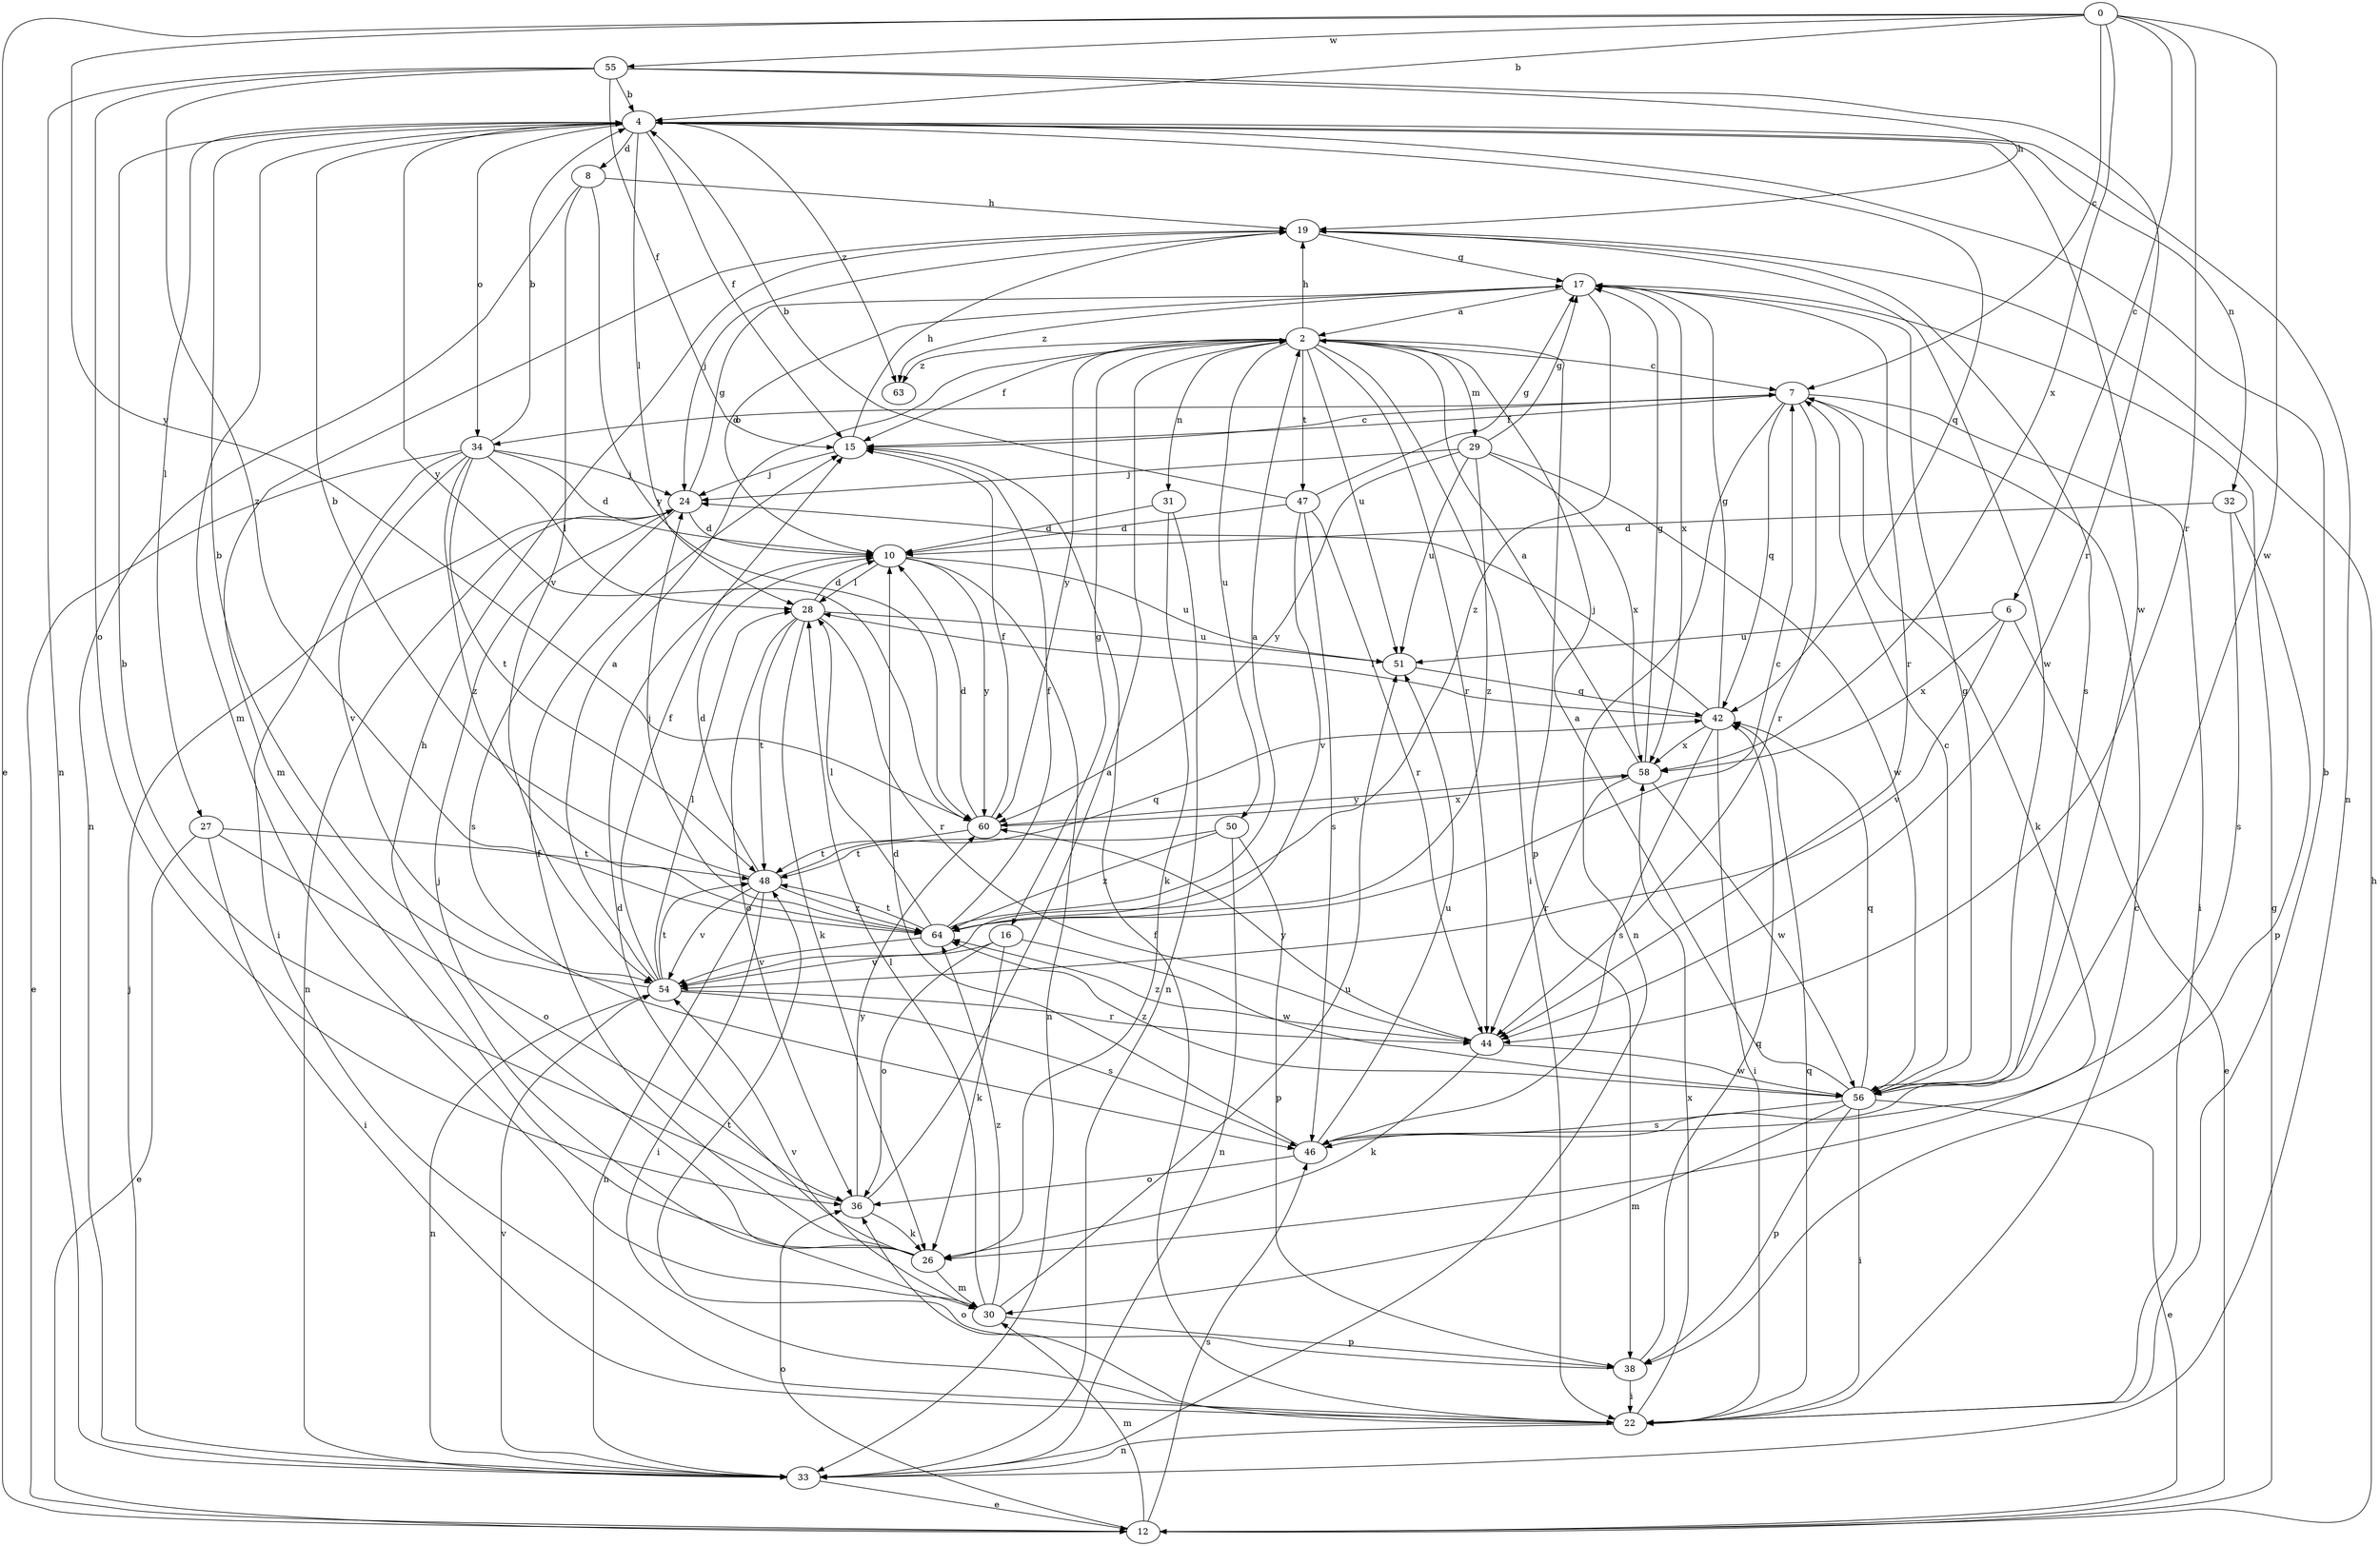 strict digraph  {
0;
2;
4;
6;
7;
8;
10;
12;
15;
16;
17;
19;
22;
24;
26;
27;
28;
29;
30;
31;
32;
33;
34;
36;
38;
42;
44;
46;
47;
48;
50;
51;
54;
55;
56;
58;
60;
63;
64;
0 -> 4  [label=b];
0 -> 6  [label=c];
0 -> 7  [label=c];
0 -> 12  [label=e];
0 -> 44  [label=r];
0 -> 55  [label=w];
0 -> 56  [label=w];
0 -> 58  [label=x];
0 -> 60  [label=y];
2 -> 7  [label=c];
2 -> 15  [label=f];
2 -> 16  [label=g];
2 -> 19  [label=h];
2 -> 22  [label=i];
2 -> 29  [label=m];
2 -> 31  [label=n];
2 -> 38  [label=p];
2 -> 44  [label=r];
2 -> 47  [label=t];
2 -> 50  [label=u];
2 -> 51  [label=u];
2 -> 60  [label=y];
2 -> 63  [label=z];
4 -> 8  [label=d];
4 -> 15  [label=f];
4 -> 27  [label=l];
4 -> 28  [label=l];
4 -> 30  [label=m];
4 -> 32  [label=n];
4 -> 33  [label=n];
4 -> 34  [label=o];
4 -> 42  [label=q];
4 -> 56  [label=w];
4 -> 60  [label=y];
4 -> 63  [label=z];
6 -> 12  [label=e];
6 -> 51  [label=u];
6 -> 54  [label=v];
6 -> 58  [label=x];
7 -> 15  [label=f];
7 -> 22  [label=i];
7 -> 26  [label=k];
7 -> 33  [label=n];
7 -> 34  [label=o];
7 -> 42  [label=q];
7 -> 44  [label=r];
8 -> 19  [label=h];
8 -> 33  [label=n];
8 -> 54  [label=v];
8 -> 60  [label=y];
10 -> 28  [label=l];
10 -> 33  [label=n];
10 -> 51  [label=u];
10 -> 60  [label=y];
12 -> 17  [label=g];
12 -> 19  [label=h];
12 -> 30  [label=m];
12 -> 36  [label=o];
12 -> 46  [label=s];
15 -> 7  [label=c];
15 -> 19  [label=h];
15 -> 24  [label=j];
16 -> 26  [label=k];
16 -> 36  [label=o];
16 -> 54  [label=v];
16 -> 56  [label=w];
17 -> 2  [label=a];
17 -> 10  [label=d];
17 -> 44  [label=r];
17 -> 58  [label=x];
17 -> 63  [label=z];
17 -> 64  [label=z];
19 -> 17  [label=g];
19 -> 24  [label=j];
19 -> 30  [label=m];
19 -> 46  [label=s];
19 -> 56  [label=w];
22 -> 4  [label=b];
22 -> 7  [label=c];
22 -> 15  [label=f];
22 -> 33  [label=n];
22 -> 36  [label=o];
22 -> 42  [label=q];
22 -> 58  [label=x];
24 -> 10  [label=d];
24 -> 17  [label=g];
24 -> 33  [label=n];
24 -> 46  [label=s];
26 -> 10  [label=d];
26 -> 15  [label=f];
26 -> 19  [label=h];
26 -> 24  [label=j];
26 -> 30  [label=m];
27 -> 12  [label=e];
27 -> 22  [label=i];
27 -> 36  [label=o];
27 -> 48  [label=t];
28 -> 10  [label=d];
28 -> 26  [label=k];
28 -> 36  [label=o];
28 -> 44  [label=r];
28 -> 48  [label=t];
28 -> 51  [label=u];
29 -> 17  [label=g];
29 -> 24  [label=j];
29 -> 51  [label=u];
29 -> 56  [label=w];
29 -> 58  [label=x];
29 -> 60  [label=y];
29 -> 64  [label=z];
30 -> 28  [label=l];
30 -> 38  [label=p];
30 -> 51  [label=u];
30 -> 54  [label=v];
30 -> 64  [label=z];
31 -> 10  [label=d];
31 -> 26  [label=k];
31 -> 33  [label=n];
32 -> 10  [label=d];
32 -> 38  [label=p];
32 -> 46  [label=s];
33 -> 12  [label=e];
33 -> 24  [label=j];
33 -> 54  [label=v];
34 -> 4  [label=b];
34 -> 10  [label=d];
34 -> 12  [label=e];
34 -> 22  [label=i];
34 -> 24  [label=j];
34 -> 28  [label=l];
34 -> 48  [label=t];
34 -> 54  [label=v];
34 -> 64  [label=z];
36 -> 2  [label=a];
36 -> 4  [label=b];
36 -> 26  [label=k];
36 -> 60  [label=y];
38 -> 22  [label=i];
38 -> 42  [label=q];
38 -> 48  [label=t];
42 -> 17  [label=g];
42 -> 22  [label=i];
42 -> 24  [label=j];
42 -> 28  [label=l];
42 -> 46  [label=s];
42 -> 58  [label=x];
44 -> 26  [label=k];
44 -> 56  [label=w];
44 -> 60  [label=y];
44 -> 64  [label=z];
46 -> 10  [label=d];
46 -> 36  [label=o];
46 -> 51  [label=u];
47 -> 4  [label=b];
47 -> 10  [label=d];
47 -> 17  [label=g];
47 -> 44  [label=r];
47 -> 46  [label=s];
47 -> 54  [label=v];
48 -> 4  [label=b];
48 -> 10  [label=d];
48 -> 22  [label=i];
48 -> 33  [label=n];
48 -> 42  [label=q];
48 -> 54  [label=v];
48 -> 64  [label=z];
50 -> 33  [label=n];
50 -> 38  [label=p];
50 -> 48  [label=t];
50 -> 64  [label=z];
51 -> 42  [label=q];
54 -> 2  [label=a];
54 -> 4  [label=b];
54 -> 15  [label=f];
54 -> 28  [label=l];
54 -> 33  [label=n];
54 -> 44  [label=r];
54 -> 46  [label=s];
54 -> 48  [label=t];
55 -> 4  [label=b];
55 -> 15  [label=f];
55 -> 19  [label=h];
55 -> 33  [label=n];
55 -> 36  [label=o];
55 -> 44  [label=r];
55 -> 64  [label=z];
56 -> 2  [label=a];
56 -> 7  [label=c];
56 -> 12  [label=e];
56 -> 17  [label=g];
56 -> 22  [label=i];
56 -> 30  [label=m];
56 -> 38  [label=p];
56 -> 42  [label=q];
56 -> 46  [label=s];
56 -> 64  [label=z];
58 -> 2  [label=a];
58 -> 17  [label=g];
58 -> 44  [label=r];
58 -> 56  [label=w];
58 -> 60  [label=y];
60 -> 10  [label=d];
60 -> 15  [label=f];
60 -> 48  [label=t];
60 -> 58  [label=x];
64 -> 2  [label=a];
64 -> 7  [label=c];
64 -> 15  [label=f];
64 -> 24  [label=j];
64 -> 28  [label=l];
64 -> 48  [label=t];
64 -> 54  [label=v];
}
